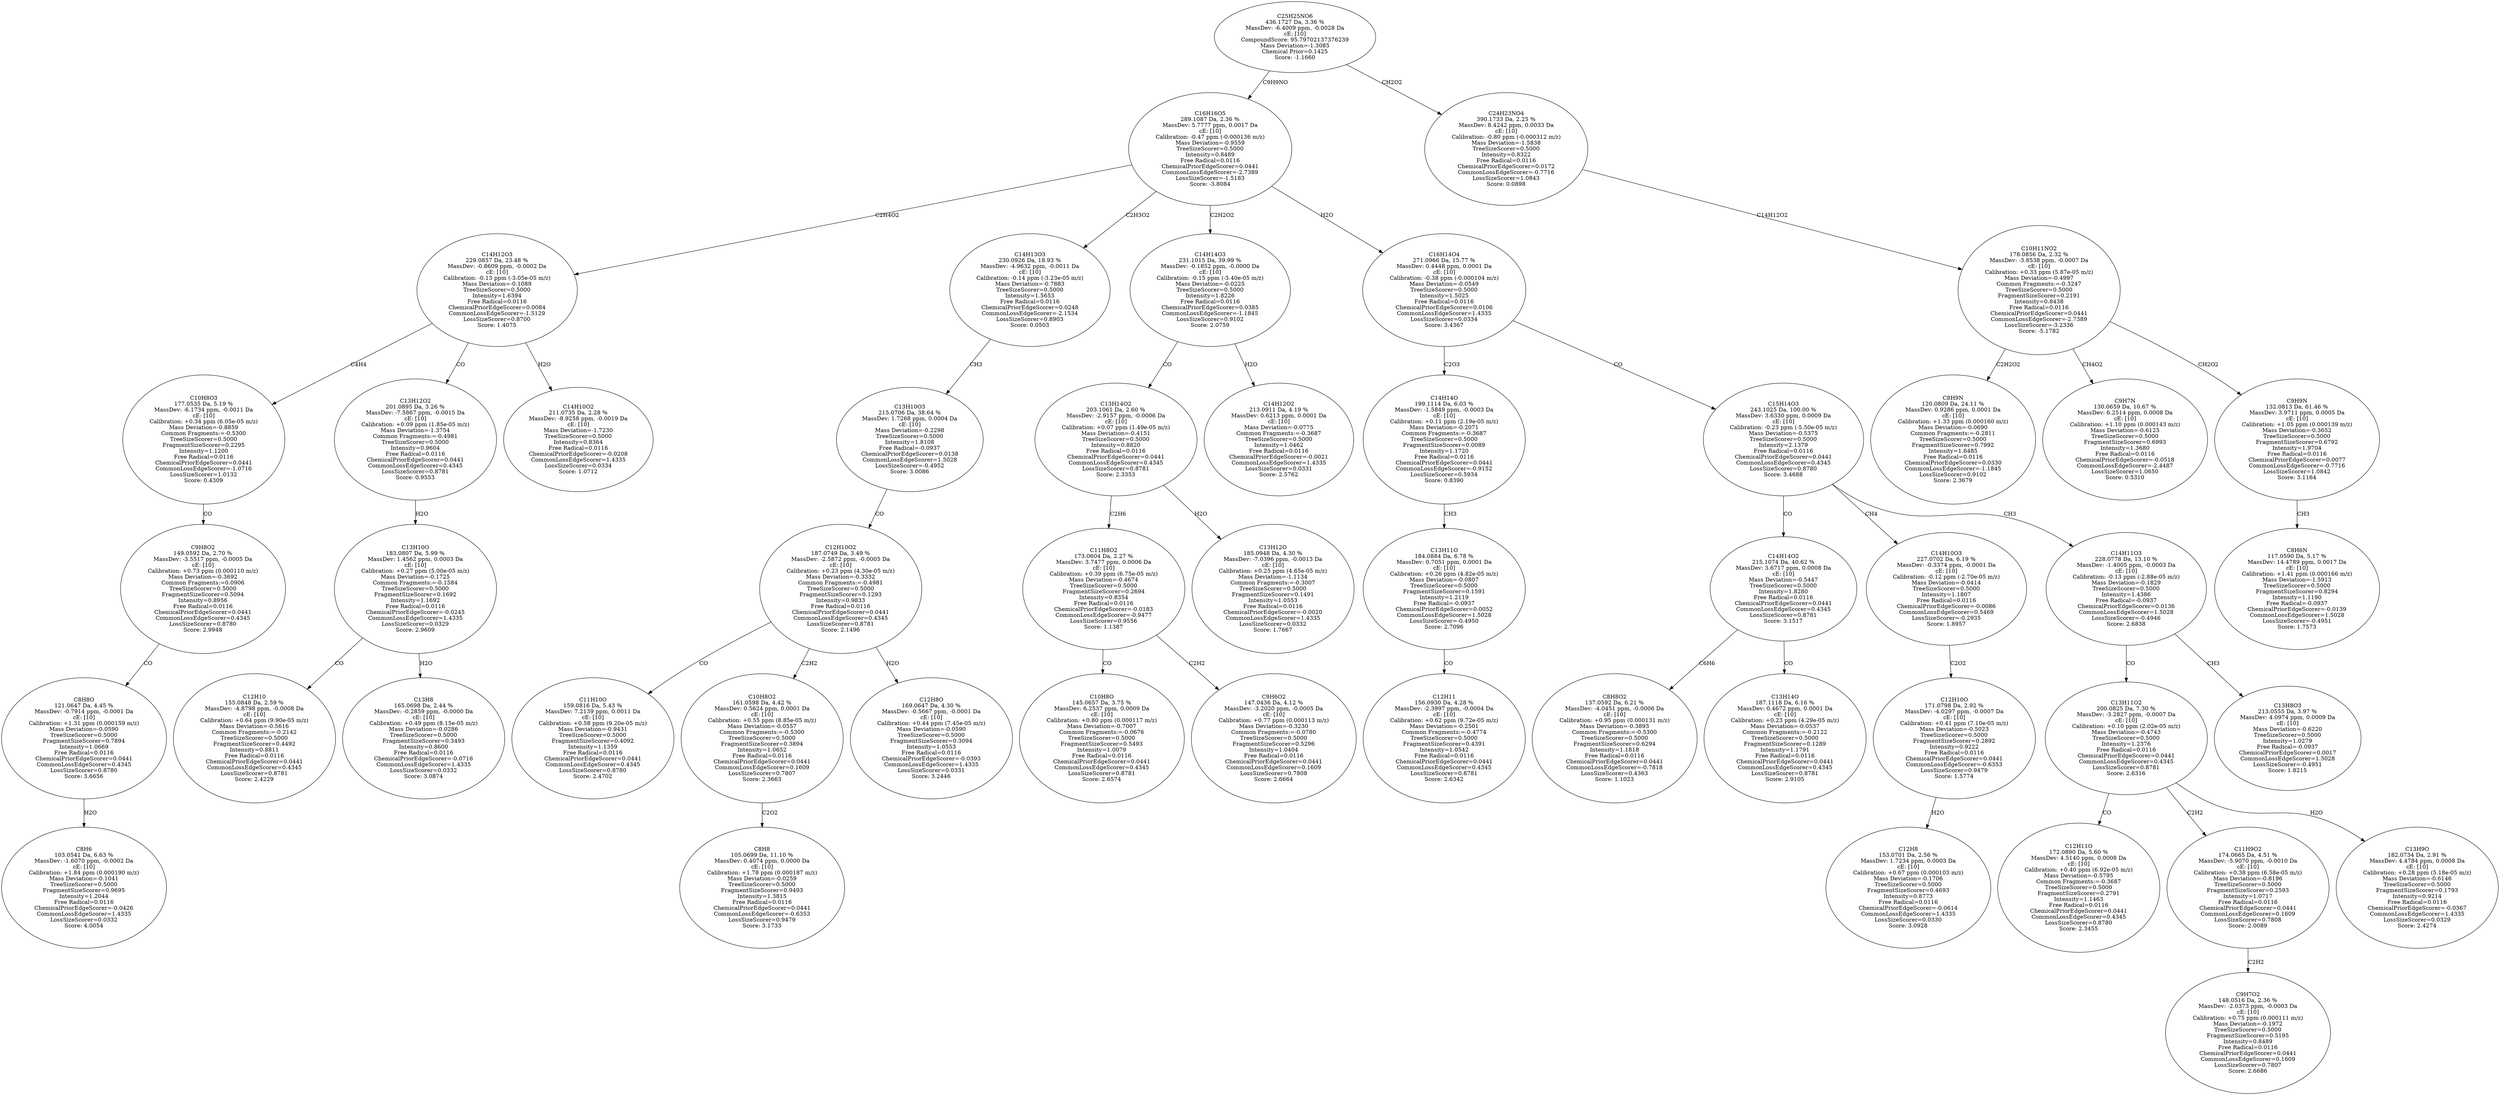 strict digraph {
v1 [label="C8H6\n103.0541 Da, 6.63 %\nMassDev: -1.6070 ppm, -0.0002 Da\ncE: [10]\nCalibration: +1.84 ppm (0.000190 m/z)\nMass Deviation=-0.1041\nTreeSizeScorer=0.5000\nFragmentSizeScorer=0.9695\nIntensity=1.2044\nFree Radical=0.0116\nChemicalPriorEdgeScorer=-0.0426\nCommonLossEdgeScorer=1.4335\nLossSizeScorer=0.0332\nScore: 4.0054"];
v2 [label="C8H8O\n121.0647 Da, 4.45 %\nMassDev: -0.7914 ppm, -0.0001 Da\ncE: [10]\nCalibration: +1.31 ppm (0.000159 m/z)\nMass Deviation=-0.0590\nTreeSizeScorer=0.5000\nFragmentSizeScorer=0.7894\nIntensity=1.0669\nFree Radical=0.0116\nChemicalPriorEdgeScorer=0.0441\nCommonLossEdgeScorer=0.4345\nLossSizeScorer=0.8780\nScore: 3.6656"];
v3 [label="C9H8O2\n149.0592 Da, 2.70 %\nMassDev: -3.5517 ppm, -0.0005 Da\ncE: [10]\nCalibration: +0.73 ppm (0.000110 m/z)\nMass Deviation=-0.3692\nCommon Fragments:=0.0906\nTreeSizeScorer=0.5000\nFragmentSizeScorer=0.5094\nIntensity=0.8956\nFree Radical=0.0116\nChemicalPriorEdgeScorer=0.0441\nCommonLossEdgeScorer=0.4345\nLossSizeScorer=0.8780\nScore: 2.9948"];
v4 [label="C10H8O3\n177.0535 Da, 5.19 %\nMassDev: -6.1734 ppm, -0.0011 Da\ncE: [10]\nCalibration: +0.34 ppm (6.05e-05 m/z)\nMass Deviation=-0.8859\nCommon Fragments:=-0.5300\nTreeSizeScorer=0.5000\nFragmentSizeScorer=0.2295\nIntensity=1.1200\nFree Radical=0.0116\nChemicalPriorEdgeScorer=0.0441\nCommonLossEdgeScorer=-1.0716\nLossSizeScorer=1.0132\nScore: 0.4309"];
v5 [label="C12H10\n155.0848 Da, 2.59 %\nMassDev: -4.8798 ppm, -0.0008 Da\ncE: [10]\nCalibration: +0.64 ppm (9.90e-05 m/z)\nMass Deviation=-0.5616\nCommon Fragments:=-0.2142\nTreeSizeScorer=0.5000\nFragmentSizeScorer=0.4492\nIntensity=0.8811\nFree Radical=0.0116\nChemicalPriorEdgeScorer=0.0441\nCommonLossEdgeScorer=0.4345\nLossSizeScorer=0.8781\nScore: 2.4229"];
v6 [label="C13H8\n165.0698 Da, 2.44 %\nMassDev: -0.2859 ppm, -0.0000 Da\ncE: [10]\nCalibration: +0.49 ppm (8.15e-05 m/z)\nMass Deviation=-0.0286\nTreeSizeScorer=0.5000\nFragmentSizeScorer=0.3493\nIntensity=0.8600\nFree Radical=0.0116\nChemicalPriorEdgeScorer=-0.0716\nCommonLossEdgeScorer=1.4335\nLossSizeScorer=0.0332\nScore: 3.0874"];
v7 [label="C13H10O\n183.0807 Da, 5.99 %\nMassDev: 1.4562 ppm, 0.0003 Da\ncE: [10]\nCalibration: +0.27 ppm (5.00e-05 m/z)\nMass Deviation=-0.1725\nCommon Fragments:=-0.1584\nTreeSizeScorer=0.5000\nFragmentSizeScorer=0.1692\nIntensity=1.1692\nFree Radical=0.0116\nChemicalPriorEdgeScorer=-0.0245\nCommonLossEdgeScorer=1.4335\nLossSizeScorer=0.0329\nScore: 2.9609"];
v8 [label="C13H12O2\n201.0895 Da, 3.26 %\nMassDev: -7.5867 ppm, -0.0015 Da\ncE: [10]\nCalibration: +0.09 ppm (1.85e-05 m/z)\nMass Deviation=-1.3754\nCommon Fragments:=-0.4981\nTreeSizeScorer=0.5000\nIntensity=0.9604\nFree Radical=0.0116\nChemicalPriorEdgeScorer=0.0441\nCommonLossEdgeScorer=0.4345\nLossSizeScorer=0.8781\nScore: 0.9553"];
v9 [label="C14H10O2\n211.0735 Da, 2.28 %\nMassDev: -8.9258 ppm, -0.0019 Da\ncE: [10]\nMass Deviation=-1.7230\nTreeSizeScorer=0.5000\nIntensity=0.8364\nFree Radical=0.0116\nChemicalPriorEdgeScorer=-0.0208\nCommonLossEdgeScorer=1.4335\nLossSizeScorer=0.0334\nScore: 1.0712"];
v10 [label="C14H12O3\n229.0857 Da, 23.48 %\nMassDev: -0.8609 ppm, -0.0002 Da\ncE: [10]\nCalibration: -0.13 ppm (-3.05e-05 m/z)\nMass Deviation=-0.1089\nTreeSizeScorer=0.5000\nIntensity=1.6394\nFree Radical=0.0116\nChemicalPriorEdgeScorer=0.0084\nCommonLossEdgeScorer=-1.5129\nLossSizeScorer=0.8700\nScore: 1.4075"];
v11 [label="C11H10O\n159.0816 Da, 5.43 %\nMassDev: 7.2139 ppm, 0.0011 Da\ncE: [10]\nCalibration: +0.58 ppm (9.20e-05 m/z)\nMass Deviation=-0.9431\nTreeSizeScorer=0.5000\nFragmentSizeScorer=0.4092\nIntensity=1.1359\nFree Radical=0.0116\nChemicalPriorEdgeScorer=0.0441\nCommonLossEdgeScorer=0.4345\nLossSizeScorer=0.8780\nScore: 2.4702"];
v12 [label="C8H8\n105.0699 Da, 11.10 %\nMassDev: 0.4074 ppm, 0.0000 Da\ncE: [10]\nCalibration: +1.78 ppm (0.000187 m/z)\nMass Deviation=-0.0259\nTreeSizeScorer=0.5000\nFragmentSizeScorer=0.9493\nIntensity=1.3815\nFree Radical=0.0116\nChemicalPriorEdgeScorer=0.0441\nCommonLossEdgeScorer=-0.6353\nLossSizeScorer=0.9479\nScore: 3.1733"];
v13 [label="C10H8O2\n161.0598 Da, 4.42 %\nMassDev: 0.5624 ppm, 0.0001 Da\ncE: [10]\nCalibration: +0.55 ppm (8.85e-05 m/z)\nMass Deviation=-0.0557\nCommon Fragments:=-0.5300\nTreeSizeScorer=0.5000\nFragmentSizeScorer=0.3894\nIntensity=1.0652\nFree Radical=0.0116\nChemicalPriorEdgeScorer=0.0441\nCommonLossEdgeScorer=0.1609\nLossSizeScorer=0.7807\nScore: 2.3663"];
v14 [label="C12H8O\n169.0647 Da, 4.30 %\nMassDev: -0.5667 ppm, -0.0001 Da\ncE: [10]\nCalibration: +0.44 ppm (7.45e-05 m/z)\nMass Deviation=-0.0590\nTreeSizeScorer=0.5000\nFragmentSizeScorer=0.3094\nIntensity=1.0553\nFree Radical=0.0116\nChemicalPriorEdgeScorer=-0.0393\nCommonLossEdgeScorer=1.4335\nLossSizeScorer=0.0331\nScore: 3.2446"];
v15 [label="C12H10O2\n187.0749 Da, 3.49 %\nMassDev: -2.5872 ppm, -0.0005 Da\ncE: [10]\nCalibration: +0.23 ppm (4.30e-05 m/z)\nMass Deviation=-0.3332\nCommon Fragments:=-0.4981\nTreeSizeScorer=0.5000\nFragmentSizeScorer=0.1293\nIntensity=0.9833\nFree Radical=0.0116\nChemicalPriorEdgeScorer=0.0441\nCommonLossEdgeScorer=0.4345\nLossSizeScorer=0.8781\nScore: 2.1496"];
v16 [label="C13H10O3\n215.0706 Da, 38.64 %\nMassDev: 1.7268 ppm, 0.0004 Da\ncE: [10]\nMass Deviation=-0.2298\nTreeSizeScorer=0.5000\nIntensity=1.8108\nFree Radical=-0.0937\nChemicalPriorEdgeScorer=0.0138\nCommonLossEdgeScorer=1.5028\nLossSizeScorer=-0.4952\nScore: 3.0086"];
v17 [label="C14H13O3\n230.0926 Da, 18.93 %\nMassDev: -4.9632 ppm, -0.0011 Da\ncE: [10]\nCalibration: -0.14 ppm (-3.23e-05 m/z)\nMass Deviation=-0.7883\nTreeSizeScorer=0.5000\nIntensity=1.5653\nFree Radical=0.0116\nChemicalPriorEdgeScorer=0.0248\nCommonLossEdgeScorer=-2.1534\nLossSizeScorer=0.8903\nScore: 0.0503"];
v18 [label="C10H8O\n145.0657 Da, 3.75 %\nMassDev: 6.2537 ppm, 0.0009 Da\ncE: [10]\nCalibration: +0.80 ppm (0.000117 m/z)\nMass Deviation=-0.7007\nCommon Fragments:=-0.0676\nTreeSizeScorer=0.5000\nFragmentSizeScorer=0.5493\nIntensity=1.0079\nFree Radical=0.0116\nChemicalPriorEdgeScorer=0.0441\nCommonLossEdgeScorer=0.4345\nLossSizeScorer=0.8781\nScore: 2.6574"];
v19 [label="C9H6O2\n147.0436 Da, 4.12 %\nMassDev: -3.2020 ppm, -0.0005 Da\ncE: [10]\nCalibration: +0.77 ppm (0.000113 m/z)\nMass Deviation=-0.3230\nCommon Fragments:=-0.0780\nTreeSizeScorer=0.5000\nFragmentSizeScorer=0.5296\nIntensity=1.0404\nFree Radical=0.0116\nChemicalPriorEdgeScorer=0.0441\nCommonLossEdgeScorer=0.1609\nLossSizeScorer=0.7808\nScore: 2.6664"];
v20 [label="C11H8O2\n173.0604 Da, 2.27 %\nMassDev: 3.7477 ppm, 0.0006 Da\ncE: [10]\nCalibration: +0.39 ppm (6.75e-05 m/z)\nMass Deviation=-0.4674\nTreeSizeScorer=0.5000\nFragmentSizeScorer=0.2694\nIntensity=0.8354\nFree Radical=0.0116\nChemicalPriorEdgeScorer=-0.0183\nCommonLossEdgeScorer=-0.9477\nLossSizeScorer=0.9556\nScore: 1.1387"];
v21 [label="C13H12O\n185.0948 Da, 4.30 %\nMassDev: -7.0396 ppm, -0.0013 Da\ncE: [10]\nCalibration: +0.25 ppm (4.65e-05 m/z)\nMass Deviation=-1.1134\nCommon Fragments:=-0.3007\nTreeSizeScorer=0.5000\nFragmentSizeScorer=0.1491\nIntensity=1.0553\nFree Radical=0.0116\nChemicalPriorEdgeScorer=-0.0020\nCommonLossEdgeScorer=1.4335\nLossSizeScorer=0.0332\nScore: 1.7667"];
v22 [label="C13H14O2\n203.1061 Da, 2.60 %\nMassDev: -2.9157 ppm, -0.0006 Da\ncE: [10]\nCalibration: +0.07 ppm (1.49e-05 m/z)\nMass Deviation=-0.4151\nTreeSizeScorer=0.5000\nIntensity=0.8820\nFree Radical=0.0116\nChemicalPriorEdgeScorer=0.0441\nCommonLossEdgeScorer=0.4345\nLossSizeScorer=0.8781\nScore: 2.3353"];
v23 [label="C14H12O2\n213.0911 Da, 4.19 %\nMassDev: 0.6213 ppm, 0.0001 Da\ncE: [10]\nMass Deviation=-0.0775\nCommon Fragments:=-0.3687\nTreeSizeScorer=0.5000\nIntensity=1.0462\nFree Radical=0.0116\nChemicalPriorEdgeScorer=-0.0021\nCommonLossEdgeScorer=1.4335\nLossSizeScorer=0.0331\nScore: 2.5762"];
v24 [label="C14H14O3\n231.1015 Da, 39.99 %\nMassDev: -0.1852 ppm, -0.0000 Da\ncE: [10]\nCalibration: -0.15 ppm (-3.40e-05 m/z)\nMass Deviation=-0.0225\nTreeSizeScorer=0.5000\nIntensity=1.8226\nFree Radical=0.0116\nChemicalPriorEdgeScorer=0.0385\nCommonLossEdgeScorer=-1.1845\nLossSizeScorer=0.9102\nScore: 2.0759"];
v25 [label="C12H11\n156.0930 Da, 4.28 %\nMassDev: -2.3997 ppm, -0.0004 Da\ncE: [10]\nCalibration: +0.62 ppm (9.72e-05 m/z)\nMass Deviation=-0.2501\nCommon Fragments:=-0.4774\nTreeSizeScorer=0.5000\nFragmentSizeScorer=0.4391\nIntensity=1.0542\nFree Radical=0.0116\nChemicalPriorEdgeScorer=0.0441\nCommonLossEdgeScorer=0.4345\nLossSizeScorer=0.8781\nScore: 2.6342"];
v26 [label="C13H11O\n184.0884 Da, 6.78 %\nMassDev: 0.7051 ppm, 0.0001 Da\ncE: [10]\nCalibration: +0.26 ppm (4.82e-05 m/z)\nMass Deviation=-0.0807\nTreeSizeScorer=0.5000\nFragmentSizeScorer=0.1591\nIntensity=1.2119\nFree Radical=-0.0937\nChemicalPriorEdgeScorer=0.0052\nCommonLossEdgeScorer=1.5028\nLossSizeScorer=-0.4950\nScore: 2.7096"];
v27 [label="C14H14O\n199.1114 Da, 6.03 %\nMassDev: -1.5849 ppm, -0.0003 Da\ncE: [10]\nCalibration: +0.11 ppm (2.19e-05 m/z)\nMass Deviation=-0.2071\nCommon Fragments:=-0.3687\nTreeSizeScorer=0.5000\nFragmentSizeScorer=0.0089\nIntensity=1.1720\nFree Radical=0.0116\nChemicalPriorEdgeScorer=0.0441\nCommonLossEdgeScorer=-0.9152\nLossSizeScorer=0.5934\nScore: 0.8390"];
v28 [label="C8H8O2\n137.0592 Da, 6.21 %\nMassDev: -4.0451 ppm, -0.0006 Da\ncE: [10]\nCalibration: +0.95 ppm (0.000131 m/z)\nMass Deviation=-0.3893\nCommon Fragments:=-0.5300\nTreeSizeScorer=0.5000\nFragmentSizeScorer=0.6294\nIntensity=1.1818\nFree Radical=0.0116\nChemicalPriorEdgeScorer=0.0441\nCommonLossEdgeScorer=-0.7818\nLossSizeScorer=0.4363\nScore: 1.1023"];
v29 [label="C13H14O\n187.1118 Da, 6.16 %\nMassDev: 0.4672 ppm, 0.0001 Da\ncE: [10]\nCalibration: +0.23 ppm (4.29e-05 m/z)\nMass Deviation=-0.0537\nCommon Fragments:=-0.2122\nTreeSizeScorer=0.5000\nFragmentSizeScorer=0.1289\nIntensity=1.1791\nFree Radical=0.0116\nChemicalPriorEdgeScorer=0.0441\nCommonLossEdgeScorer=0.4345\nLossSizeScorer=0.8781\nScore: 2.9105"];
v30 [label="C14H14O2\n215.1074 Da, 40.62 %\nMassDev: 3.6717 ppm, 0.0008 Da\ncE: [10]\nMass Deviation=-0.5447\nTreeSizeScorer=0.5000\nIntensity=1.8280\nFree Radical=0.0116\nChemicalPriorEdgeScorer=0.0441\nCommonLossEdgeScorer=0.4345\nLossSizeScorer=0.8781\nScore: 3.1517"];
v31 [label="C12H8\n153.0701 Da, 2.56 %\nMassDev: 1.7234 ppm, 0.0003 Da\ncE: [10]\nCalibration: +0.67 ppm (0.000103 m/z)\nMass Deviation=-0.1706\nTreeSizeScorer=0.5000\nFragmentSizeScorer=0.4693\nIntensity=0.8773\nFree Radical=0.0116\nChemicalPriorEdgeScorer=-0.0614\nCommonLossEdgeScorer=1.4335\nLossSizeScorer=0.0330\nScore: 3.0928"];
v32 [label="C12H10O\n171.0798 Da, 2.92 %\nMassDev: -4.0297 ppm, -0.0007 Da\ncE: [10]\nCalibration: +0.41 ppm (7.10e-05 m/z)\nMass Deviation=-0.5023\nTreeSizeScorer=0.5000\nFragmentSizeScorer=0.2892\nIntensity=0.9222\nFree Radical=0.0116\nChemicalPriorEdgeScorer=0.0441\nCommonLossEdgeScorer=-0.6353\nLossSizeScorer=0.9479\nScore: 1.5774"];
v33 [label="C14H10O3\n227.0702 Da, 6.19 %\nMassDev: -0.3374 ppm, -0.0001 Da\ncE: [10]\nCalibration: -0.12 ppm (-2.70e-05 m/z)\nMass Deviation=-0.0414\nTreeSizeScorer=0.5000\nIntensity=1.1807\nFree Radical=0.0116\nChemicalPriorEdgeScorer=-0.0086\nCommonLossEdgeScorer=0.5469\nLossSizeScorer=-0.2935\nScore: 1.8957"];
v34 [label="C12H11O\n172.0890 Da, 5.60 %\nMassDev: 4.5140 ppm, 0.0008 Da\ncE: [10]\nCalibration: +0.40 ppm (6.92e-05 m/z)\nMass Deviation=-0.5795\nCommon Fragments:=-0.3687\nTreeSizeScorer=0.5000\nFragmentSizeScorer=0.2791\nIntensity=1.1463\nFree Radical=0.0116\nChemicalPriorEdgeScorer=0.0441\nCommonLossEdgeScorer=0.4345\nLossSizeScorer=0.8780\nScore: 2.3455"];
v35 [label="C9H7O2\n148.0516 Da, 2.36 %\nMassDev: -2.0373 ppm, -0.0003 Da\ncE: [10]\nCalibration: +0.75 ppm (0.000111 m/z)\nMass Deviation=-0.1972\nTreeSizeScorer=0.5000\nFragmentSizeScorer=0.5195\nIntensity=0.8489\nFree Radical=0.0116\nChemicalPriorEdgeScorer=0.0441\nCommonLossEdgeScorer=0.1609\nLossSizeScorer=0.7807\nScore: 2.6686"];
v36 [label="C11H9O2\n174.0665 Da, 4.51 %\nMassDev: -5.9070 ppm, -0.0010 Da\ncE: [10]\nCalibration: +0.38 ppm (6.58e-05 m/z)\nMass Deviation=-0.8196\nTreeSizeScorer=0.5000\nFragmentSizeScorer=0.2593\nIntensity=1.0717\nFree Radical=0.0116\nChemicalPriorEdgeScorer=0.0441\nCommonLossEdgeScorer=0.1609\nLossSizeScorer=0.7808\nScore: 2.0089"];
v37 [label="C13H9O\n182.0734 Da, 2.91 %\nMassDev: 4.4784 ppm, 0.0008 Da\ncE: [10]\nCalibration: +0.28 ppm (5.18e-05 m/z)\nMass Deviation=-0.6146\nTreeSizeScorer=0.5000\nFragmentSizeScorer=0.1793\nIntensity=0.9214\nFree Radical=0.0116\nChemicalPriorEdgeScorer=-0.0367\nCommonLossEdgeScorer=1.4335\nLossSizeScorer=0.0329\nScore: 2.4274"];
v38 [label="C13H11O2\n200.0825 Da, 7.30 %\nMassDev: -3.2827 ppm, -0.0007 Da\ncE: [10]\nCalibration: +0.10 ppm (2.02e-05 m/z)\nMass Deviation=-0.4743\nTreeSizeScorer=0.5000\nIntensity=1.2376\nFree Radical=0.0116\nChemicalPriorEdgeScorer=0.0441\nCommonLossEdgeScorer=0.4345\nLossSizeScorer=0.8781\nScore: 2.6316"];
v39 [label="C13H8O3\n213.0555 Da, 3.97 %\nMassDev: 4.0974 ppm, 0.0009 Da\ncE: [10]\nMass Deviation=-0.6220\nTreeSizeScorer=0.5000\nIntensity=1.0279\nFree Radical=-0.0937\nChemicalPriorEdgeScorer=0.0017\nCommonLossEdgeScorer=1.5028\nLossSizeScorer=-0.4951\nScore: 1.8215"];
v40 [label="C14H11O3\n228.0778 Da, 13.10 %\nMassDev: -1.4005 ppm, -0.0003 Da\ncE: [10]\nCalibration: -0.13 ppm (-2.88e-05 m/z)\nMass Deviation=-0.1829\nTreeSizeScorer=0.5000\nIntensity=1.4386\nFree Radical=-0.0937\nChemicalPriorEdgeScorer=0.0136\nCommonLossEdgeScorer=1.5028\nLossSizeScorer=-0.4946\nScore: 2.6838"];
v41 [label="C15H14O3\n243.1025 Da, 100.00 %\nMassDev: 3.6330 ppm, 0.0009 Da\ncE: [10]\nCalibration: -0.23 ppm (-5.50e-05 m/z)\nMass Deviation=-0.5375\nTreeSizeScorer=0.5000\nIntensity=2.1379\nFree Radical=0.0116\nChemicalPriorEdgeScorer=0.0441\nCommonLossEdgeScorer=0.4345\nLossSizeScorer=0.8780\nScore: 3.4688"];
v42 [label="C16H14O4\n271.0966 Da, 15.77 %\nMassDev: 0.4448 ppm, 0.0001 Da\ncE: [10]\nCalibration: -0.38 ppm (-0.000104 m/z)\nMass Deviation=-0.0549\nTreeSizeScorer=0.5000\nIntensity=1.5025\nFree Radical=0.0116\nChemicalPriorEdgeScorer=0.0106\nCommonLossEdgeScorer=1.4335\nLossSizeScorer=0.0334\nScore: 3.4367"];
v43 [label="C16H16O5\n289.1087 Da, 2.36 %\nMassDev: 5.7777 ppm, 0.0017 Da\ncE: [10]\nCalibration: -0.47 ppm (-0.000136 m/z)\nMass Deviation=-0.9559\nTreeSizeScorer=0.5000\nIntensity=0.8489\nFree Radical=0.0116\nChemicalPriorEdgeScorer=0.0441\nCommonLossEdgeScorer=-2.7389\nLossSizeScorer=-1.5183\nScore: -3.8084"];
v44 [label="C8H9N\n120.0809 Da, 24.11 %\nMassDev: 0.9286 ppm, 0.0001 Da\ncE: [10]\nCalibration: +1.33 ppm (0.000160 m/z)\nMass Deviation=-0.0690\nCommon Fragments:=-0.2811\nTreeSizeScorer=0.5000\nFragmentSizeScorer=0.7992\nIntensity=1.6485\nFree Radical=0.0116\nChemicalPriorEdgeScorer=0.0330\nCommonLossEdgeScorer=-1.1845\nLossSizeScorer=0.9102\nScore: 2.3679"];
v45 [label="C9H7N\n130.0659 Da, 10.67 %\nMassDev: 6.2514 ppm, 0.0008 Da\ncE: [10]\nCalibration: +1.10 ppm (0.000143 m/z)\nMass Deviation=-0.6125\nTreeSizeScorer=0.5000\nFragmentSizeScorer=0.6993\nIntensity=1.3680\nFree Radical=0.0116\nChemicalPriorEdgeScorer=-0.0518\nCommonLossEdgeScorer=-2.4487\nLossSizeScorer=1.0650\nScore: 0.5310"];
v46 [label="C8H6N\n117.0590 Da, 5.17 %\nMassDev: 14.4789 ppm, 0.0017 Da\ncE: [10]\nCalibration: +1.41 ppm (0.000166 m/z)\nMass Deviation=-1.5913\nTreeSizeScorer=0.5000\nFragmentSizeScorer=0.8294\nIntensity=1.1190\nFree Radical=-0.0937\nChemicalPriorEdgeScorer=-0.0139\nCommonLossEdgeScorer=1.5028\nLossSizeScorer=-0.4951\nScore: 1.7573"];
v47 [label="C9H9N\n132.0813 Da, 61.46 %\nMassDev: 3.9711 ppm, 0.0005 Da\ncE: [10]\nCalibration: +1.05 ppm (0.000139 m/z)\nMass Deviation=-0.3652\nTreeSizeScorer=0.5000\nFragmentSizeScorer=0.6792\nIntensity=1.9704\nFree Radical=0.0116\nChemicalPriorEdgeScorer=0.0077\nCommonLossEdgeScorer=-0.7716\nLossSizeScorer=1.0842\nScore: 3.1164"];
v48 [label="C10H11NO2\n178.0856 Da, 2.32 %\nMassDev: -3.8538 ppm, -0.0007 Da\ncE: [10]\nCalibration: +0.33 ppm (5.87e-05 m/z)\nMass Deviation=-0.4997\nCommon Fragments:=-0.3247\nTreeSizeScorer=0.5000\nFragmentSizeScorer=0.2191\nIntensity=0.8438\nFree Radical=0.0116\nChemicalPriorEdgeScorer=0.0441\nCommonLossEdgeScorer=-2.7389\nLossSizeScorer=-3.2336\nScore: -5.1782"];
v49 [label="C24H23NO4\n390.1733 Da, 2.25 %\nMassDev: 8.4242 ppm, 0.0033 Da\ncE: [10]\nCalibration: -0.80 ppm (-0.000312 m/z)\nMass Deviation=-1.5838\nTreeSizeScorer=0.5000\nIntensity=0.8322\nFree Radical=0.0116\nChemicalPriorEdgeScorer=0.0172\nCommonLossEdgeScorer=-0.7716\nLossSizeScorer=1.0843\nScore: 0.0898"];
v50 [label="C25H25NO6\n436.1727 Da, 3.36 %\nMassDev: -6.4009 ppm, -0.0028 Da\ncE: [10]\nCompoundScore: 95.79702137376239\nMass Deviation=-1.3085\nChemical Prior=0.1425\nScore: -1.1660"];
v2 -> v1 [label="H2O"];
v3 -> v2 [label="CO"];
v4 -> v3 [label="CO"];
v10 -> v4 [label="C4H4"];
v7 -> v5 [label="CO"];
v7 -> v6 [label="H2O"];
v8 -> v7 [label="H2O"];
v10 -> v8 [label="CO"];
v10 -> v9 [label="H2O"];
v43 -> v10 [label="C2H4O2"];
v15 -> v11 [label="CO"];
v13 -> v12 [label="C2O2"];
v15 -> v13 [label="C2H2"];
v15 -> v14 [label="H2O"];
v16 -> v15 [label="CO"];
v17 -> v16 [label="CH3"];
v43 -> v17 [label="C2H3O2"];
v20 -> v18 [label="CO"];
v20 -> v19 [label="C2H2"];
v22 -> v20 [label="C2H6"];
v22 -> v21 [label="H2O"];
v24 -> v22 [label="CO"];
v24 -> v23 [label="H2O"];
v43 -> v24 [label="C2H2O2"];
v26 -> v25 [label="CO"];
v27 -> v26 [label="CH3"];
v42 -> v27 [label="C2O3"];
v30 -> v28 [label="C6H6"];
v30 -> v29 [label="CO"];
v41 -> v30 [label="CO"];
v32 -> v31 [label="H2O"];
v33 -> v32 [label="C2O2"];
v41 -> v33 [label="CH4"];
v38 -> v34 [label="CO"];
v36 -> v35 [label="C2H2"];
v38 -> v36 [label="C2H2"];
v38 -> v37 [label="H2O"];
v40 -> v38 [label="CO"];
v40 -> v39 [label="CH3"];
v41 -> v40 [label="CH3"];
v42 -> v41 [label="CO"];
v43 -> v42 [label="H2O"];
v50 -> v43 [label="C9H9NO"];
v48 -> v44 [label="C2H2O2"];
v48 -> v45 [label="CH4O2"];
v47 -> v46 [label="CH3"];
v48 -> v47 [label="CH2O2"];
v49 -> v48 [label="C14H12O2"];
v50 -> v49 [label="CH2O2"];
}
